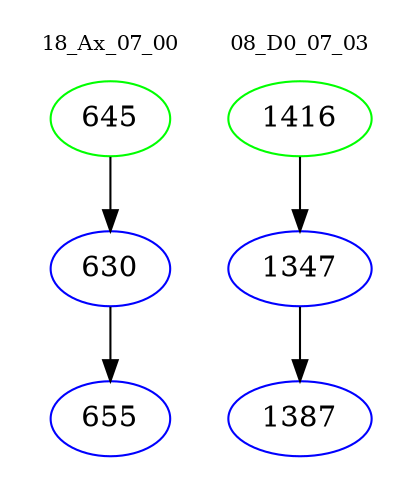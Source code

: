 digraph{
subgraph cluster_0 {
color = white
label = "18_Ax_07_00";
fontsize=10;
T0_645 [label="645", color="green"]
T0_645 -> T0_630 [color="black"]
T0_630 [label="630", color="blue"]
T0_630 -> T0_655 [color="black"]
T0_655 [label="655", color="blue"]
}
subgraph cluster_1 {
color = white
label = "08_D0_07_03";
fontsize=10;
T1_1416 [label="1416", color="green"]
T1_1416 -> T1_1347 [color="black"]
T1_1347 [label="1347", color="blue"]
T1_1347 -> T1_1387 [color="black"]
T1_1387 [label="1387", color="blue"]
}
}
